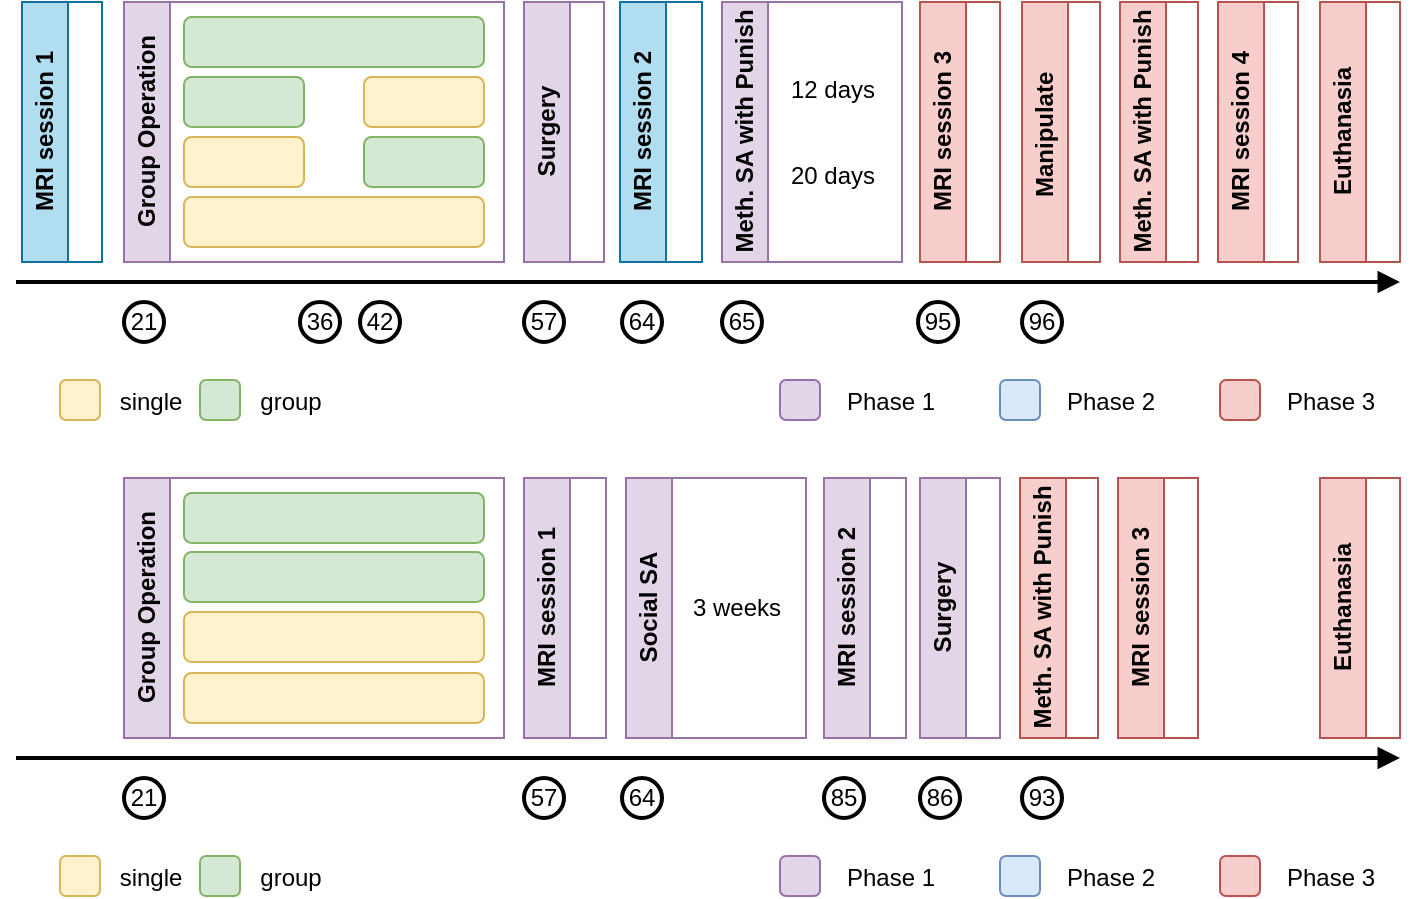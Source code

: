 <mxfile version="26.0.6">
  <diagram name="Page-1" id="I2RzQkV2m2pnWG8UewLT">
    <mxGraphModel dx="930" dy="965" grid="1" gridSize="10" guides="1" tooltips="1" connect="1" arrows="1" fold="1" page="1" pageScale="1" pageWidth="709" pageHeight="236" math="0" shadow="0">
      <root>
        <mxCell id="0" />
        <mxCell id="1" parent="0" />
        <mxCell id="CC86WL3dVChZbo9_PTtD-1" value="" style="endArrow=block;html=1;rounded=0;endFill=1;strokeWidth=2;" edge="1" parent="1">
          <mxGeometry relative="1" as="geometry">
            <mxPoint x="8" y="155" as="sourcePoint" />
            <mxPoint x="700" y="155" as="targetPoint" />
          </mxGeometry>
        </mxCell>
        <mxCell id="CC86WL3dVChZbo9_PTtD-9" value="Group Operation" style="swimlane;horizontal=0;whiteSpace=wrap;html=1;fillColor=#e1d5e7;strokeColor=#9673a6;" vertex="1" parent="1">
          <mxGeometry x="62" y="15" width="190" height="130" as="geometry">
            <mxRectangle x="40" y="160" width="40" height="120" as="alternateBounds" />
          </mxGeometry>
        </mxCell>
        <mxCell id="CC86WL3dVChZbo9_PTtD-13" value="" style="rounded=1;whiteSpace=wrap;html=1;fillColor=#fff2cc;strokeColor=#d6b656;" vertex="1" parent="CC86WL3dVChZbo9_PTtD-9">
          <mxGeometry x="30" y="97.5" width="150" height="25" as="geometry" />
        </mxCell>
        <mxCell id="CC86WL3dVChZbo9_PTtD-14" value="" style="rounded=1;whiteSpace=wrap;html=1;fillColor=#d5e8d4;strokeColor=#82b366;" vertex="1" parent="CC86WL3dVChZbo9_PTtD-9">
          <mxGeometry x="30" y="7.5" width="150" height="25" as="geometry" />
        </mxCell>
        <mxCell id="CC86WL3dVChZbo9_PTtD-15" value="" style="rounded=1;whiteSpace=wrap;html=1;fillColor=#d5e8d4;strokeColor=#82b366;" vertex="1" parent="CC86WL3dVChZbo9_PTtD-9">
          <mxGeometry x="30" y="37.5" width="60" height="25" as="geometry" />
        </mxCell>
        <mxCell id="CC86WL3dVChZbo9_PTtD-16" value="" style="rounded=1;whiteSpace=wrap;html=1;fillColor=#fff2cc;strokeColor=#d6b656;" vertex="1" parent="CC86WL3dVChZbo9_PTtD-9">
          <mxGeometry x="120" y="37.5" width="60" height="25" as="geometry" />
        </mxCell>
        <mxCell id="CC86WL3dVChZbo9_PTtD-17" value="" style="rounded=1;whiteSpace=wrap;html=1;fillColor=#fff2cc;strokeColor=#d6b656;" vertex="1" parent="CC86WL3dVChZbo9_PTtD-9">
          <mxGeometry x="30" y="67.5" width="60" height="25" as="geometry" />
        </mxCell>
        <mxCell id="CC86WL3dVChZbo9_PTtD-18" value="" style="rounded=1;whiteSpace=wrap;html=1;fillColor=#d5e8d4;strokeColor=#82b366;" vertex="1" parent="CC86WL3dVChZbo9_PTtD-9">
          <mxGeometry x="120" y="67.5" width="60" height="25" as="geometry" />
        </mxCell>
        <mxCell id="CC86WL3dVChZbo9_PTtD-10" value="21" style="ellipse;whiteSpace=wrap;html=1;aspect=fixed;strokeWidth=2;" vertex="1" parent="1">
          <mxGeometry x="62" y="165" width="20" height="20" as="geometry" />
        </mxCell>
        <mxCell id="CC86WL3dVChZbo9_PTtD-11" value="57" style="ellipse;whiteSpace=wrap;html=1;aspect=fixed;strokeWidth=2;" vertex="1" parent="1">
          <mxGeometry x="262" y="165" width="20" height="20" as="geometry" />
        </mxCell>
        <mxCell id="CC86WL3dVChZbo9_PTtD-12" value="64" style="ellipse;whiteSpace=wrap;html=1;aspect=fixed;strokeWidth=2;" vertex="1" parent="1">
          <mxGeometry x="311" y="165" width="20" height="20" as="geometry" />
        </mxCell>
        <mxCell id="CC86WL3dVChZbo9_PTtD-19" value="Surgery" style="swimlane;horizontal=0;whiteSpace=wrap;html=1;fillColor=#e1d5e7;strokeColor=#9673a6;" vertex="1" parent="1">
          <mxGeometry x="262" y="15" width="40" height="130" as="geometry">
            <mxRectangle x="40" y="160" width="40" height="120" as="alternateBounds" />
          </mxGeometry>
        </mxCell>
        <mxCell id="CC86WL3dVChZbo9_PTtD-26" value="Meth. SA with Punish" style="swimlane;horizontal=0;whiteSpace=wrap;html=1;fillColor=#e1d5e7;strokeColor=#9673a6;" vertex="1" parent="1">
          <mxGeometry x="361" y="15" width="90" height="130" as="geometry">
            <mxRectangle x="40" y="160" width="40" height="120" as="alternateBounds" />
          </mxGeometry>
        </mxCell>
        <mxCell id="CC86WL3dVChZbo9_PTtD-32" value="&lt;div&gt;12 days&lt;/div&gt;&lt;div&gt;&lt;br&gt;&lt;/div&gt;&lt;div&gt;&lt;br&gt;&lt;/div&gt;20 days" style="text;html=1;align=center;verticalAlign=middle;resizable=0;points=[];autosize=1;strokeColor=none;fillColor=none;" vertex="1" parent="CC86WL3dVChZbo9_PTtD-26">
          <mxGeometry x="20" y="30" width="70" height="70" as="geometry" />
        </mxCell>
        <mxCell id="CC86WL3dVChZbo9_PTtD-29" value="MRI session 1" style="swimlane;horizontal=0;whiteSpace=wrap;html=1;fillColor=#b1ddf0;strokeColor=#10739e;" vertex="1" parent="1">
          <mxGeometry x="11" y="15" width="40" height="130" as="geometry">
            <mxRectangle x="40" y="160" width="40" height="120" as="alternateBounds" />
          </mxGeometry>
        </mxCell>
        <mxCell id="CC86WL3dVChZbo9_PTtD-30" value="MRI session 3" style="swimlane;horizontal=0;whiteSpace=wrap;html=1;fillColor=#f8cecc;strokeColor=#b85450;" vertex="1" parent="1">
          <mxGeometry x="460" y="15" width="40" height="130" as="geometry">
            <mxRectangle x="40" y="160" width="40" height="120" as="alternateBounds" />
          </mxGeometry>
        </mxCell>
        <mxCell id="CC86WL3dVChZbo9_PTtD-31" value="95" style="ellipse;whiteSpace=wrap;html=1;aspect=fixed;strokeWidth=2;" vertex="1" parent="1">
          <mxGeometry x="459" y="165" width="20" height="20" as="geometry" />
        </mxCell>
        <mxCell id="CC86WL3dVChZbo9_PTtD-33" value="MRI session 2" style="swimlane;horizontal=0;whiteSpace=wrap;html=1;fillColor=#b1ddf0;strokeColor=#10739e;" vertex="1" parent="1">
          <mxGeometry x="310" y="15" width="41" height="130" as="geometry">
            <mxRectangle x="40" y="160" width="40" height="120" as="alternateBounds" />
          </mxGeometry>
        </mxCell>
        <mxCell id="CC86WL3dVChZbo9_PTtD-34" value="Manipulate&amp;nbsp;" style="swimlane;horizontal=0;whiteSpace=wrap;html=1;fillColor=#f8cecc;strokeColor=#b85450;" vertex="1" parent="1">
          <mxGeometry x="511" y="15" width="39" height="130" as="geometry">
            <mxRectangle x="40" y="160" width="40" height="120" as="alternateBounds" />
          </mxGeometry>
        </mxCell>
        <mxCell id="CC86WL3dVChZbo9_PTtD-36" value="MRI session 4" style="swimlane;horizontal=0;whiteSpace=wrap;html=1;fillColor=#f8cecc;strokeColor=#b85450;" vertex="1" parent="1">
          <mxGeometry x="609" y="15" width="40" height="130" as="geometry">
            <mxRectangle x="40" y="160" width="40" height="120" as="alternateBounds" />
          </mxGeometry>
        </mxCell>
        <mxCell id="CC86WL3dVChZbo9_PTtD-37" value="96" style="ellipse;whiteSpace=wrap;html=1;aspect=fixed;strokeWidth=2;" vertex="1" parent="1">
          <mxGeometry x="511" y="165" width="20" height="20" as="geometry" />
        </mxCell>
        <mxCell id="CC86WL3dVChZbo9_PTtD-38" value="Meth. SA with Punish" style="swimlane;horizontal=0;whiteSpace=wrap;html=1;fillColor=#f8cecc;strokeColor=#b85450;" vertex="1" parent="1">
          <mxGeometry x="560" y="15" width="39" height="130" as="geometry">
            <mxRectangle x="40" y="160" width="40" height="120" as="alternateBounds" />
          </mxGeometry>
        </mxCell>
        <mxCell id="CC86WL3dVChZbo9_PTtD-52" value="Euthanasia" style="swimlane;horizontal=0;whiteSpace=wrap;html=1;fillColor=#f8cecc;strokeColor=#b85450;" vertex="1" parent="1">
          <mxGeometry x="660" y="15" width="40" height="130" as="geometry">
            <mxRectangle x="40" y="160" width="40" height="120" as="alternateBounds" />
          </mxGeometry>
        </mxCell>
        <mxCell id="CC86WL3dVChZbo9_PTtD-53" value="65" style="ellipse;whiteSpace=wrap;html=1;aspect=fixed;strokeWidth=2;" vertex="1" parent="1">
          <mxGeometry x="361" y="165" width="20" height="20" as="geometry" />
        </mxCell>
        <mxCell id="CC86WL3dVChZbo9_PTtD-39" value="" style="rounded=1;whiteSpace=wrap;html=1;fillColor=#fff2cc;strokeColor=#d6b656;" vertex="1" parent="1">
          <mxGeometry x="30" y="204" width="20" height="20" as="geometry" />
        </mxCell>
        <mxCell id="CC86WL3dVChZbo9_PTtD-41" value="single" style="text;html=1;align=center;verticalAlign=bottom;resizable=0;points=[];autosize=1;strokeColor=none;fillColor=none;" vertex="1" parent="1">
          <mxGeometry x="50" y="194" width="50" height="30" as="geometry" />
        </mxCell>
        <mxCell id="CC86WL3dVChZbo9_PTtD-40" value="" style="rounded=1;whiteSpace=wrap;html=1;fillColor=#d5e8d4;strokeColor=#82b366;" vertex="1" parent="1">
          <mxGeometry x="100" y="204" width="20" height="20" as="geometry" />
        </mxCell>
        <mxCell id="CC86WL3dVChZbo9_PTtD-42" value="group" style="text;html=1;align=center;verticalAlign=bottom;resizable=0;points=[];autosize=1;strokeColor=none;fillColor=none;" vertex="1" parent="1">
          <mxGeometry x="120" y="194" width="50" height="30" as="geometry" />
        </mxCell>
        <mxCell id="CC86WL3dVChZbo9_PTtD-44" value="Phase 1" style="text;html=1;align=center;verticalAlign=bottom;resizable=0;points=[];autosize=1;strokeColor=none;fillColor=none;" vertex="1" parent="1">
          <mxGeometry x="410" y="194" width="70" height="30" as="geometry" />
        </mxCell>
        <mxCell id="CC86WL3dVChZbo9_PTtD-48" value="" style="rounded=1;whiteSpace=wrap;html=1;fillColor=#e1d5e7;strokeColor=#9673a6;" vertex="1" parent="1">
          <mxGeometry x="390" y="204" width="20" height="20" as="geometry" />
        </mxCell>
        <mxCell id="CC86WL3dVChZbo9_PTtD-46" value="Phase 2" style="text;html=1;align=center;verticalAlign=bottom;resizable=0;points=[];autosize=1;strokeColor=none;fillColor=none;" vertex="1" parent="1">
          <mxGeometry x="520" y="194" width="70" height="30" as="geometry" />
        </mxCell>
        <mxCell id="CC86WL3dVChZbo9_PTtD-49" value="" style="rounded=1;whiteSpace=wrap;html=1;fillColor=#dae8fc;strokeColor=#6c8ebf;" vertex="1" parent="1">
          <mxGeometry x="500" y="204" width="20" height="20" as="geometry" />
        </mxCell>
        <mxCell id="CC86WL3dVChZbo9_PTtD-47" value="Phase 3" style="text;html=1;align=center;verticalAlign=bottom;resizable=0;points=[];autosize=1;strokeColor=none;fillColor=none;" vertex="1" parent="1">
          <mxGeometry x="630" y="194" width="70" height="30" as="geometry" />
        </mxCell>
        <mxCell id="CC86WL3dVChZbo9_PTtD-51" value="" style="rounded=1;whiteSpace=wrap;html=1;fillColor=#f8cecc;strokeColor=#b85450;" vertex="1" parent="1">
          <mxGeometry x="610" y="204" width="20" height="20" as="geometry" />
        </mxCell>
        <mxCell id="CC86WL3dVChZbo9_PTtD-93" value="" style="endArrow=block;html=1;rounded=0;endFill=1;strokeWidth=2;" edge="1" parent="1">
          <mxGeometry relative="1" as="geometry">
            <mxPoint x="8" y="393" as="sourcePoint" />
            <mxPoint x="700" y="393" as="targetPoint" />
          </mxGeometry>
        </mxCell>
        <mxCell id="CC86WL3dVChZbo9_PTtD-94" value="Group Operation" style="swimlane;horizontal=0;whiteSpace=wrap;html=1;fillColor=#e1d5e7;strokeColor=#9673a6;" vertex="1" parent="1">
          <mxGeometry x="62" y="253" width="190" height="130" as="geometry">
            <mxRectangle x="40" y="160" width="40" height="120" as="alternateBounds" />
          </mxGeometry>
        </mxCell>
        <mxCell id="CC86WL3dVChZbo9_PTtD-95" value="" style="rounded=1;whiteSpace=wrap;html=1;fillColor=#fff2cc;strokeColor=#d6b656;" vertex="1" parent="CC86WL3dVChZbo9_PTtD-94">
          <mxGeometry x="30" y="97.5" width="150" height="25" as="geometry" />
        </mxCell>
        <mxCell id="CC86WL3dVChZbo9_PTtD-96" value="" style="rounded=1;whiteSpace=wrap;html=1;fillColor=#d5e8d4;strokeColor=#82b366;" vertex="1" parent="CC86WL3dVChZbo9_PTtD-94">
          <mxGeometry x="30" y="7.5" width="150" height="25" as="geometry" />
        </mxCell>
        <mxCell id="CC86WL3dVChZbo9_PTtD-127" value="" style="rounded=1;whiteSpace=wrap;html=1;fillColor=#d5e8d4;strokeColor=#82b366;" vertex="1" parent="CC86WL3dVChZbo9_PTtD-94">
          <mxGeometry x="30" y="37" width="150" height="25" as="geometry" />
        </mxCell>
        <mxCell id="CC86WL3dVChZbo9_PTtD-128" value="" style="rounded=1;whiteSpace=wrap;html=1;fillColor=#fff2cc;strokeColor=#d6b656;" vertex="1" parent="CC86WL3dVChZbo9_PTtD-94">
          <mxGeometry x="30" y="67" width="150" height="25" as="geometry" />
        </mxCell>
        <mxCell id="CC86WL3dVChZbo9_PTtD-101" value="21" style="ellipse;whiteSpace=wrap;html=1;aspect=fixed;strokeWidth=2;" vertex="1" parent="1">
          <mxGeometry x="62" y="403" width="20" height="20" as="geometry" />
        </mxCell>
        <mxCell id="CC86WL3dVChZbo9_PTtD-102" value="57" style="ellipse;whiteSpace=wrap;html=1;aspect=fixed;strokeWidth=2;" vertex="1" parent="1">
          <mxGeometry x="262" y="403" width="20" height="20" as="geometry" />
        </mxCell>
        <mxCell id="CC86WL3dVChZbo9_PTtD-103" value="64" style="ellipse;whiteSpace=wrap;html=1;aspect=fixed;strokeWidth=2;" vertex="1" parent="1">
          <mxGeometry x="311" y="403" width="20" height="20" as="geometry" />
        </mxCell>
        <mxCell id="CC86WL3dVChZbo9_PTtD-104" value="Surgery" style="swimlane;horizontal=0;whiteSpace=wrap;html=1;fillColor=#e1d5e7;strokeColor=#9673a6;" vertex="1" parent="1">
          <mxGeometry x="460" y="253" width="40" height="130" as="geometry">
            <mxRectangle x="40" y="160" width="40" height="120" as="alternateBounds" />
          </mxGeometry>
        </mxCell>
        <mxCell id="CC86WL3dVChZbo9_PTtD-105" value="Social SA" style="swimlane;horizontal=0;whiteSpace=wrap;html=1;fillColor=#e1d5e7;strokeColor=#9673a6;" vertex="1" parent="1">
          <mxGeometry x="313" y="253" width="90" height="130" as="geometry">
            <mxRectangle x="40" y="160" width="40" height="120" as="alternateBounds" />
          </mxGeometry>
        </mxCell>
        <mxCell id="CC86WL3dVChZbo9_PTtD-106" value="&lt;div&gt;3 weeks&lt;/div&gt;" style="text;html=1;align=center;verticalAlign=middle;resizable=0;points=[];autosize=1;strokeColor=none;fillColor=none;" vertex="1" parent="CC86WL3dVChZbo9_PTtD-105">
          <mxGeometry x="20" y="50" width="70" height="30" as="geometry" />
        </mxCell>
        <mxCell id="CC86WL3dVChZbo9_PTtD-109" value="85" style="ellipse;whiteSpace=wrap;html=1;aspect=fixed;strokeWidth=2;" vertex="1" parent="1">
          <mxGeometry x="412" y="403" width="20" height="20" as="geometry" />
        </mxCell>
        <mxCell id="CC86WL3dVChZbo9_PTtD-110" value="MRI session 1" style="swimlane;horizontal=0;whiteSpace=wrap;html=1;fillColor=#e1d5e7;strokeColor=#9673a6;" vertex="1" parent="1">
          <mxGeometry x="262" y="253" width="41" height="130" as="geometry">
            <mxRectangle x="40" y="160" width="40" height="120" as="alternateBounds" />
          </mxGeometry>
        </mxCell>
        <mxCell id="CC86WL3dVChZbo9_PTtD-112" value="MRI session 3" style="swimlane;horizontal=0;whiteSpace=wrap;html=1;fillColor=#f8cecc;strokeColor=#b85450;" vertex="1" parent="1">
          <mxGeometry x="559" y="253" width="40" height="130" as="geometry">
            <mxRectangle x="40" y="160" width="40" height="120" as="alternateBounds" />
          </mxGeometry>
        </mxCell>
        <mxCell id="CC86WL3dVChZbo9_PTtD-113" value="93" style="ellipse;whiteSpace=wrap;html=1;aspect=fixed;strokeWidth=2;" vertex="1" parent="1">
          <mxGeometry x="511" y="403" width="20" height="20" as="geometry" />
        </mxCell>
        <mxCell id="CC86WL3dVChZbo9_PTtD-114" value="Meth. SA with Punish" style="swimlane;horizontal=0;whiteSpace=wrap;html=1;fillColor=#f8cecc;strokeColor=#b85450;" vertex="1" parent="1">
          <mxGeometry x="510" y="253" width="39" height="130" as="geometry">
            <mxRectangle x="40" y="160" width="40" height="120" as="alternateBounds" />
          </mxGeometry>
        </mxCell>
        <mxCell id="CC86WL3dVChZbo9_PTtD-115" value="Euthanasia" style="swimlane;horizontal=0;whiteSpace=wrap;html=1;fillColor=#f8cecc;strokeColor=#b85450;" vertex="1" parent="1">
          <mxGeometry x="660" y="253" width="40" height="130" as="geometry">
            <mxRectangle x="40" y="160" width="40" height="120" as="alternateBounds" />
          </mxGeometry>
        </mxCell>
        <mxCell id="CC86WL3dVChZbo9_PTtD-117" value="" style="rounded=1;whiteSpace=wrap;html=1;fillColor=#fff2cc;strokeColor=#d6b656;" vertex="1" parent="1">
          <mxGeometry x="30" y="442" width="20" height="20" as="geometry" />
        </mxCell>
        <mxCell id="CC86WL3dVChZbo9_PTtD-118" value="single" style="text;html=1;align=center;verticalAlign=bottom;resizable=0;points=[];autosize=1;strokeColor=none;fillColor=none;" vertex="1" parent="1">
          <mxGeometry x="50" y="432" width="50" height="30" as="geometry" />
        </mxCell>
        <mxCell id="CC86WL3dVChZbo9_PTtD-119" value="" style="rounded=1;whiteSpace=wrap;html=1;fillColor=#d5e8d4;strokeColor=#82b366;" vertex="1" parent="1">
          <mxGeometry x="100" y="442" width="20" height="20" as="geometry" />
        </mxCell>
        <mxCell id="CC86WL3dVChZbo9_PTtD-120" value="group" style="text;html=1;align=center;verticalAlign=bottom;resizable=0;points=[];autosize=1;strokeColor=none;fillColor=none;" vertex="1" parent="1">
          <mxGeometry x="120" y="432" width="50" height="30" as="geometry" />
        </mxCell>
        <mxCell id="CC86WL3dVChZbo9_PTtD-121" value="Phase 1" style="text;html=1;align=center;verticalAlign=bottom;resizable=0;points=[];autosize=1;strokeColor=none;fillColor=none;" vertex="1" parent="1">
          <mxGeometry x="410" y="432" width="70" height="30" as="geometry" />
        </mxCell>
        <mxCell id="CC86WL3dVChZbo9_PTtD-122" value="" style="rounded=1;whiteSpace=wrap;html=1;fillColor=#e1d5e7;strokeColor=#9673a6;" vertex="1" parent="1">
          <mxGeometry x="390" y="442" width="20" height="20" as="geometry" />
        </mxCell>
        <mxCell id="CC86WL3dVChZbo9_PTtD-123" value="Phase 2" style="text;html=1;align=center;verticalAlign=bottom;resizable=0;points=[];autosize=1;strokeColor=none;fillColor=none;" vertex="1" parent="1">
          <mxGeometry x="520" y="432" width="70" height="30" as="geometry" />
        </mxCell>
        <mxCell id="CC86WL3dVChZbo9_PTtD-124" value="" style="rounded=1;whiteSpace=wrap;html=1;fillColor=#dae8fc;strokeColor=#6c8ebf;" vertex="1" parent="1">
          <mxGeometry x="500" y="442" width="20" height="20" as="geometry" />
        </mxCell>
        <mxCell id="CC86WL3dVChZbo9_PTtD-125" value="Phase 3" style="text;html=1;align=center;verticalAlign=bottom;resizable=0;points=[];autosize=1;strokeColor=none;fillColor=none;" vertex="1" parent="1">
          <mxGeometry x="630" y="432" width="70" height="30" as="geometry" />
        </mxCell>
        <mxCell id="CC86WL3dVChZbo9_PTtD-126" value="" style="rounded=1;whiteSpace=wrap;html=1;fillColor=#f8cecc;strokeColor=#b85450;" vertex="1" parent="1">
          <mxGeometry x="610" y="442" width="20" height="20" as="geometry" />
        </mxCell>
        <mxCell id="CC86WL3dVChZbo9_PTtD-129" value="42" style="ellipse;whiteSpace=wrap;html=1;aspect=fixed;strokeWidth=2;" vertex="1" parent="1">
          <mxGeometry x="180" y="165" width="20" height="20" as="geometry" />
        </mxCell>
        <mxCell id="CC86WL3dVChZbo9_PTtD-130" value="36" style="ellipse;whiteSpace=wrap;html=1;aspect=fixed;strokeWidth=2;" vertex="1" parent="1">
          <mxGeometry x="150" y="165" width="20" height="20" as="geometry" />
        </mxCell>
        <mxCell id="CC86WL3dVChZbo9_PTtD-131" value="MRI session 2" style="swimlane;horizontal=0;whiteSpace=wrap;html=1;fillColor=#e1d5e7;strokeColor=#9673a6;" vertex="1" parent="1">
          <mxGeometry x="412" y="253" width="41" height="130" as="geometry">
            <mxRectangle x="40" y="160" width="40" height="120" as="alternateBounds" />
          </mxGeometry>
        </mxCell>
        <mxCell id="CC86WL3dVChZbo9_PTtD-132" value="86" style="ellipse;whiteSpace=wrap;html=1;aspect=fixed;strokeWidth=2;" vertex="1" parent="1">
          <mxGeometry x="460" y="403" width="20" height="20" as="geometry" />
        </mxCell>
      </root>
    </mxGraphModel>
  </diagram>
</mxfile>
